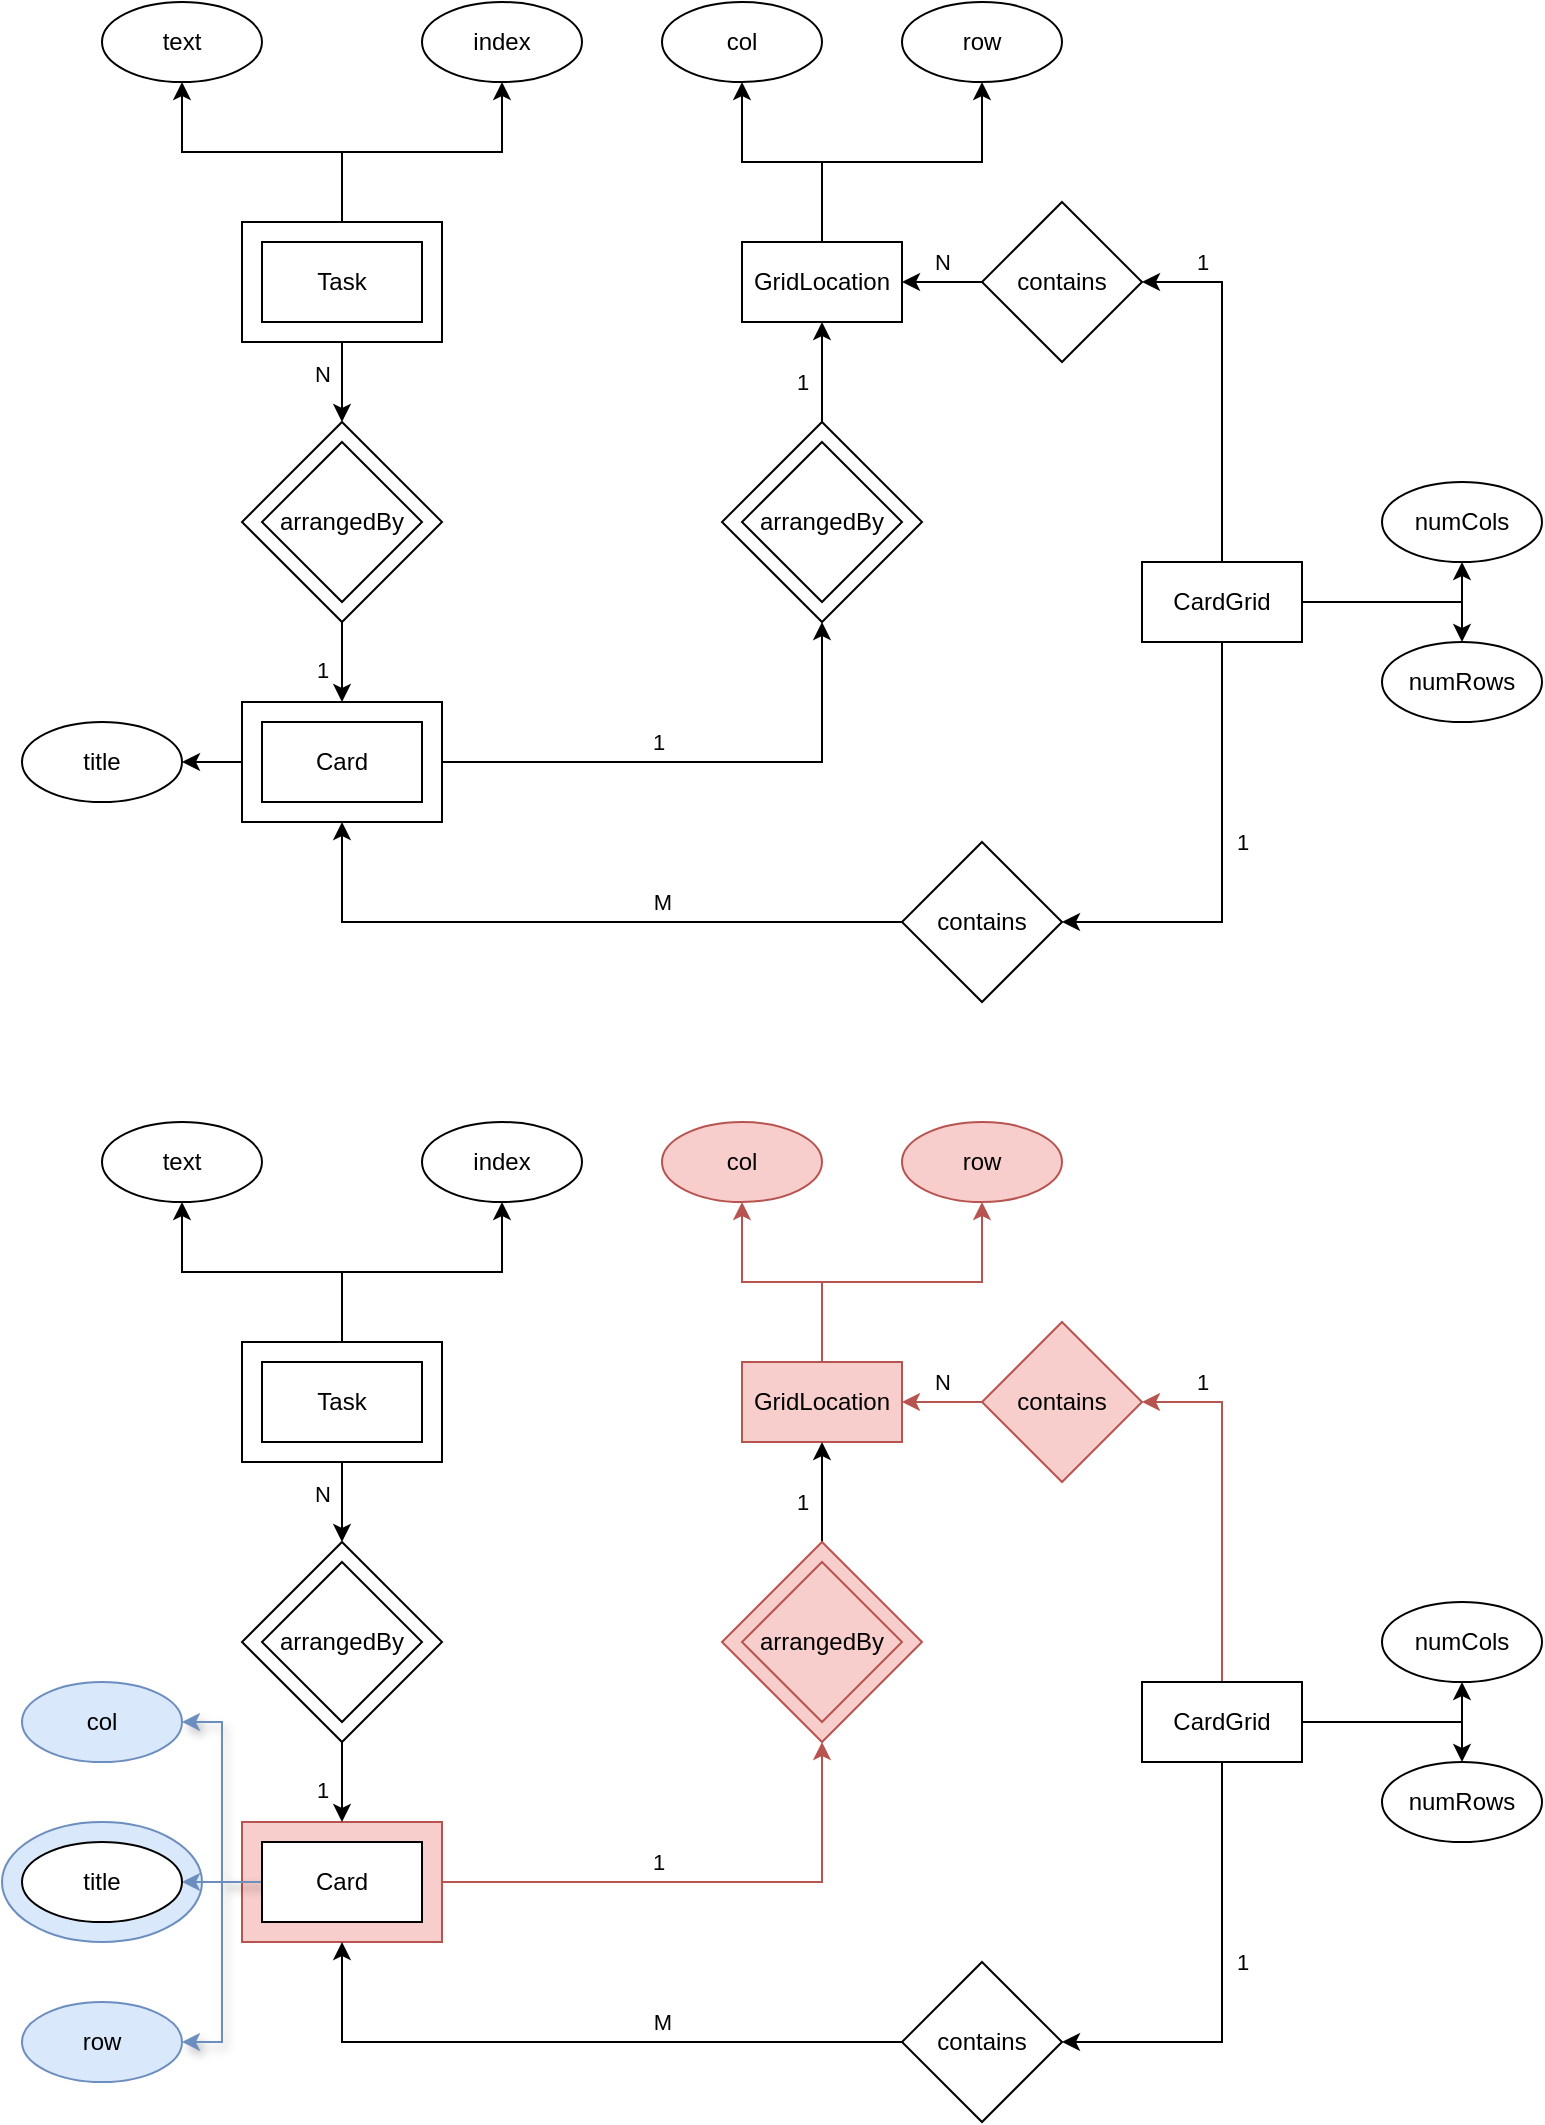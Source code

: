 <mxfile version="13.10.9" type="device"><diagram id="C5RBs43oDa-KdzZeNtuy" name="Page-1"><mxGraphModel dx="810" dy="1257" grid="1" gridSize="10" guides="1" tooltips="1" connect="1" arrows="1" fold="1" page="1" pageScale="1" pageWidth="827" pageHeight="1169" math="0" shadow="0"><root><mxCell id="WIyWlLk6GJQsqaUBKTNV-0"/><mxCell id="WIyWlLk6GJQsqaUBKTNV-1" parent="WIyWlLk6GJQsqaUBKTNV-0"/><mxCell id="FcQBrz8B9TqumKsYRkgC-99" value="" style="ellipse;whiteSpace=wrap;html=1;fillColor=#dae8fc;strokeColor=#6c8ebf;" vertex="1" parent="WIyWlLk6GJQsqaUBKTNV-1"><mxGeometry x="30" y="950" width="100" height="60" as="geometry"/></mxCell><mxCell id="FcQBrz8B9TqumKsYRkgC-22" style="edgeStyle=orthogonalEdgeStyle;rounded=0;orthogonalLoop=1;jettySize=auto;html=1;exitX=1;exitY=0.5;exitDx=0;exitDy=0;entryX=0.5;entryY=1;entryDx=0;entryDy=0;" edge="1" parent="WIyWlLk6GJQsqaUBKTNV-1" source="FcQBrz8B9TqumKsYRkgC-18" target="FcQBrz8B9TqumKsYRkgC-20"><mxGeometry relative="1" as="geometry"/></mxCell><mxCell id="FcQBrz8B9TqumKsYRkgC-24" value="1" style="edgeLabel;html=1;align=center;verticalAlign=middle;resizable=0;points=[];" vertex="1" connectable="0" parent="FcQBrz8B9TqumKsYRkgC-22"><mxGeometry x="-0.056" relative="1" as="geometry"><mxPoint x="-15" y="-10" as="offset"/></mxGeometry></mxCell><mxCell id="FcQBrz8B9TqumKsYRkgC-94" style="edgeStyle=orthogonalEdgeStyle;rounded=0;orthogonalLoop=1;jettySize=auto;html=1;exitX=0;exitY=0.5;exitDx=0;exitDy=0;entryX=1;entryY=0.5;entryDx=0;entryDy=0;shadow=0;" edge="1" parent="WIyWlLk6GJQsqaUBKTNV-1" source="FcQBrz8B9TqumKsYRkgC-18" target="FcQBrz8B9TqumKsYRkgC-93"><mxGeometry relative="1" as="geometry"/></mxCell><mxCell id="FcQBrz8B9TqumKsYRkgC-18" value="" style="rounded=0;whiteSpace=wrap;html=1;" vertex="1" parent="WIyWlLk6GJQsqaUBKTNV-1"><mxGeometry x="150" y="390" width="100" height="60" as="geometry"/></mxCell><mxCell id="FcQBrz8B9TqumKsYRkgC-0" value="&lt;div&gt;Card&lt;/div&gt;" style="rounded=0;whiteSpace=wrap;html=1;" vertex="1" parent="WIyWlLk6GJQsqaUBKTNV-1"><mxGeometry x="160" y="400" width="80" height="40" as="geometry"/></mxCell><mxCell id="FcQBrz8B9TqumKsYRkgC-10" style="edgeStyle=orthogonalEdgeStyle;rounded=0;orthogonalLoop=1;jettySize=auto;html=1;exitX=0.5;exitY=0;exitDx=0;exitDy=0;entryX=0.5;entryY=1;entryDx=0;entryDy=0;" edge="1" parent="WIyWlLk6GJQsqaUBKTNV-1" source="FcQBrz8B9TqumKsYRkgC-3" target="FcQBrz8B9TqumKsYRkgC-9"><mxGeometry relative="1" as="geometry"/></mxCell><mxCell id="FcQBrz8B9TqumKsYRkgC-14" style="edgeStyle=orthogonalEdgeStyle;rounded=0;orthogonalLoop=1;jettySize=auto;html=1;exitX=0.5;exitY=0;exitDx=0;exitDy=0;entryX=0.5;entryY=1;entryDx=0;entryDy=0;" edge="1" parent="WIyWlLk6GJQsqaUBKTNV-1" source="FcQBrz8B9TqumKsYRkgC-3" target="FcQBrz8B9TqumKsYRkgC-12"><mxGeometry relative="1" as="geometry"/></mxCell><mxCell id="FcQBrz8B9TqumKsYRkgC-3" value="" style="rounded=0;whiteSpace=wrap;html=1;" vertex="1" parent="WIyWlLk6GJQsqaUBKTNV-1"><mxGeometry x="150" y="150" width="100" height="60" as="geometry"/></mxCell><mxCell id="FcQBrz8B9TqumKsYRkgC-4" value="&lt;div&gt;Task&lt;/div&gt;" style="rounded=0;whiteSpace=wrap;html=1;" vertex="1" parent="WIyWlLk6GJQsqaUBKTNV-1"><mxGeometry x="160" y="160" width="80" height="40" as="geometry"/></mxCell><mxCell id="FcQBrz8B9TqumKsYRkgC-5" value="N" style="endArrow=classic;html=1;exitX=0.5;exitY=1;exitDx=0;exitDy=0;entryX=0.5;entryY=0;entryDx=0;entryDy=0;" edge="1" parent="WIyWlLk6GJQsqaUBKTNV-1" source="FcQBrz8B9TqumKsYRkgC-3" target="FcQBrz8B9TqumKsYRkgC-6"><mxGeometry x="-0.2" y="-10" width="50" height="50" relative="1" as="geometry"><mxPoint x="180" y="370" as="sourcePoint"/><mxPoint x="200" y="250" as="targetPoint"/><mxPoint as="offset"/></mxGeometry></mxCell><mxCell id="FcQBrz8B9TqumKsYRkgC-8" value="1" style="edgeStyle=orthogonalEdgeStyle;rounded=0;orthogonalLoop=1;jettySize=auto;html=1;exitX=0.5;exitY=1;exitDx=0;exitDy=0;entryX=0.5;entryY=0;entryDx=0;entryDy=0;" edge="1" parent="WIyWlLk6GJQsqaUBKTNV-1" source="FcQBrz8B9TqumKsYRkgC-6" target="FcQBrz8B9TqumKsYRkgC-18"><mxGeometry x="0.2" y="-10" relative="1" as="geometry"><mxPoint x="220" y="370" as="targetPoint"/><mxPoint as="offset"/></mxGeometry></mxCell><mxCell id="FcQBrz8B9TqumKsYRkgC-6" value="" style="rhombus;whiteSpace=wrap;html=1;" vertex="1" parent="WIyWlLk6GJQsqaUBKTNV-1"><mxGeometry x="150" y="250" width="100" height="100" as="geometry"/></mxCell><mxCell id="FcQBrz8B9TqumKsYRkgC-7" value="arrangedBy" style="rhombus;whiteSpace=wrap;html=1;" vertex="1" parent="WIyWlLk6GJQsqaUBKTNV-1"><mxGeometry x="160" y="260" width="80" height="80" as="geometry"/></mxCell><mxCell id="FcQBrz8B9TqumKsYRkgC-9" value="text" style="ellipse;whiteSpace=wrap;html=1;" vertex="1" parent="WIyWlLk6GJQsqaUBKTNV-1"><mxGeometry x="80" y="40" width="80" height="40" as="geometry"/></mxCell><mxCell id="FcQBrz8B9TqumKsYRkgC-12" value="index" style="ellipse;whiteSpace=wrap;html=1;" vertex="1" parent="WIyWlLk6GJQsqaUBKTNV-1"><mxGeometry x="240" y="40" width="80" height="40" as="geometry"/></mxCell><mxCell id="FcQBrz8B9TqumKsYRkgC-33" style="edgeStyle=orthogonalEdgeStyle;rounded=0;orthogonalLoop=1;jettySize=auto;html=1;exitX=0.5;exitY=0;exitDx=0;exitDy=0;entryX=0.5;entryY=1;entryDx=0;entryDy=0;" edge="1" parent="WIyWlLk6GJQsqaUBKTNV-1" source="FcQBrz8B9TqumKsYRkgC-15" target="FcQBrz8B9TqumKsYRkgC-32"><mxGeometry relative="1" as="geometry"/></mxCell><mxCell id="FcQBrz8B9TqumKsYRkgC-35" style="edgeStyle=orthogonalEdgeStyle;rounded=0;orthogonalLoop=1;jettySize=auto;html=1;exitX=0.5;exitY=0;exitDx=0;exitDy=0;entryX=0.5;entryY=1;entryDx=0;entryDy=0;" edge="1" parent="WIyWlLk6GJQsqaUBKTNV-1" source="FcQBrz8B9TqumKsYRkgC-15" target="FcQBrz8B9TqumKsYRkgC-34"><mxGeometry relative="1" as="geometry"/></mxCell><mxCell id="FcQBrz8B9TqumKsYRkgC-15" value="GridLocation" style="rounded=0;whiteSpace=wrap;html=1;" vertex="1" parent="WIyWlLk6GJQsqaUBKTNV-1"><mxGeometry x="400" y="160" width="80" height="40" as="geometry"/></mxCell><mxCell id="FcQBrz8B9TqumKsYRkgC-23" value="1" style="edgeStyle=orthogonalEdgeStyle;rounded=0;orthogonalLoop=1;jettySize=auto;html=1;exitX=0.5;exitY=0;exitDx=0;exitDy=0;entryX=0.5;entryY=1;entryDx=0;entryDy=0;" edge="1" parent="WIyWlLk6GJQsqaUBKTNV-1" source="FcQBrz8B9TqumKsYRkgC-20" target="FcQBrz8B9TqumKsYRkgC-15"><mxGeometry x="-0.2" y="10" relative="1" as="geometry"><mxPoint as="offset"/></mxGeometry></mxCell><mxCell id="FcQBrz8B9TqumKsYRkgC-20" value="" style="rhombus;whiteSpace=wrap;html=1;" vertex="1" parent="WIyWlLk6GJQsqaUBKTNV-1"><mxGeometry x="390" y="250" width="100" height="100" as="geometry"/></mxCell><mxCell id="FcQBrz8B9TqumKsYRkgC-21" value="arrangedBy" style="rhombus;whiteSpace=wrap;html=1;" vertex="1" parent="WIyWlLk6GJQsqaUBKTNV-1"><mxGeometry x="400" y="260" width="80" height="80" as="geometry"/></mxCell><mxCell id="FcQBrz8B9TqumKsYRkgC-29" style="edgeStyle=orthogonalEdgeStyle;rounded=0;orthogonalLoop=1;jettySize=auto;html=1;exitX=0.5;exitY=0;exitDx=0;exitDy=0;entryX=1;entryY=0.5;entryDx=0;entryDy=0;" edge="1" parent="WIyWlLk6GJQsqaUBKTNV-1" source="FcQBrz8B9TqumKsYRkgC-25" target="FcQBrz8B9TqumKsYRkgC-28"><mxGeometry relative="1" as="geometry"/></mxCell><mxCell id="FcQBrz8B9TqumKsYRkgC-31" value="1" style="edgeLabel;html=1;align=center;verticalAlign=middle;resizable=0;points=[];" vertex="1" connectable="0" parent="FcQBrz8B9TqumKsYRkgC-29"><mxGeometry x="0.667" y="1" relative="1" as="geometry"><mxPoint y="-11" as="offset"/></mxGeometry></mxCell><mxCell id="FcQBrz8B9TqumKsYRkgC-37" style="edgeStyle=orthogonalEdgeStyle;rounded=0;orthogonalLoop=1;jettySize=auto;html=1;exitX=1;exitY=0.5;exitDx=0;exitDy=0;entryX=0.5;entryY=1;entryDx=0;entryDy=0;" edge="1" parent="WIyWlLk6GJQsqaUBKTNV-1" source="FcQBrz8B9TqumKsYRkgC-25" target="FcQBrz8B9TqumKsYRkgC-36"><mxGeometry relative="1" as="geometry"/></mxCell><mxCell id="FcQBrz8B9TqumKsYRkgC-39" style="edgeStyle=orthogonalEdgeStyle;rounded=0;orthogonalLoop=1;jettySize=auto;html=1;exitX=1;exitY=0.5;exitDx=0;exitDy=0;entryX=0.5;entryY=0;entryDx=0;entryDy=0;" edge="1" parent="WIyWlLk6GJQsqaUBKTNV-1" source="FcQBrz8B9TqumKsYRkgC-25" target="FcQBrz8B9TqumKsYRkgC-38"><mxGeometry relative="1" as="geometry"/></mxCell><mxCell id="FcQBrz8B9TqumKsYRkgC-41" style="edgeStyle=orthogonalEdgeStyle;rounded=0;orthogonalLoop=1;jettySize=auto;html=1;exitX=0.5;exitY=1;exitDx=0;exitDy=0;entryX=1;entryY=0.5;entryDx=0;entryDy=0;" edge="1" parent="WIyWlLk6GJQsqaUBKTNV-1" source="FcQBrz8B9TqumKsYRkgC-25" target="FcQBrz8B9TqumKsYRkgC-40"><mxGeometry relative="1" as="geometry"/></mxCell><mxCell id="FcQBrz8B9TqumKsYRkgC-42" value="1" style="edgeLabel;html=1;align=center;verticalAlign=middle;resizable=0;points=[];" vertex="1" connectable="0" parent="FcQBrz8B9TqumKsYRkgC-41"><mxGeometry x="-0.103" relative="1" as="geometry"><mxPoint x="10" y="1.43" as="offset"/></mxGeometry></mxCell><mxCell id="FcQBrz8B9TqumKsYRkgC-25" value="CardGrid" style="rounded=0;whiteSpace=wrap;html=1;" vertex="1" parent="WIyWlLk6GJQsqaUBKTNV-1"><mxGeometry x="600" y="320" width="80" height="40" as="geometry"/></mxCell><mxCell id="FcQBrz8B9TqumKsYRkgC-30" value="N" style="edgeStyle=orthogonalEdgeStyle;rounded=0;orthogonalLoop=1;jettySize=auto;html=1;exitX=0;exitY=0.5;exitDx=0;exitDy=0;entryX=1;entryY=0.5;entryDx=0;entryDy=0;" edge="1" parent="WIyWlLk6GJQsqaUBKTNV-1" source="FcQBrz8B9TqumKsYRkgC-28" target="FcQBrz8B9TqumKsYRkgC-15"><mxGeometry y="-10" relative="1" as="geometry"><mxPoint as="offset"/></mxGeometry></mxCell><mxCell id="FcQBrz8B9TqumKsYRkgC-28" value="contains" style="rhombus;whiteSpace=wrap;html=1;" vertex="1" parent="WIyWlLk6GJQsqaUBKTNV-1"><mxGeometry x="520" y="140" width="80" height="80" as="geometry"/></mxCell><mxCell id="FcQBrz8B9TqumKsYRkgC-32" value="row" style="ellipse;whiteSpace=wrap;html=1;" vertex="1" parent="WIyWlLk6GJQsqaUBKTNV-1"><mxGeometry x="480" y="40" width="80" height="40" as="geometry"/></mxCell><mxCell id="FcQBrz8B9TqumKsYRkgC-34" value="col" style="ellipse;whiteSpace=wrap;html=1;" vertex="1" parent="WIyWlLk6GJQsqaUBKTNV-1"><mxGeometry x="360" y="40" width="80" height="40" as="geometry"/></mxCell><mxCell id="FcQBrz8B9TqumKsYRkgC-36" value="numCols" style="ellipse;whiteSpace=wrap;html=1;" vertex="1" parent="WIyWlLk6GJQsqaUBKTNV-1"><mxGeometry x="720" y="280" width="80" height="40" as="geometry"/></mxCell><mxCell id="FcQBrz8B9TqumKsYRkgC-38" value="numRows" style="ellipse;whiteSpace=wrap;html=1;" vertex="1" parent="WIyWlLk6GJQsqaUBKTNV-1"><mxGeometry x="720" y="360" width="80" height="40" as="geometry"/></mxCell><mxCell id="FcQBrz8B9TqumKsYRkgC-43" style="edgeStyle=orthogonalEdgeStyle;rounded=0;orthogonalLoop=1;jettySize=auto;html=1;exitX=0;exitY=0.5;exitDx=0;exitDy=0;entryX=0.5;entryY=1;entryDx=0;entryDy=0;" edge="1" parent="WIyWlLk6GJQsqaUBKTNV-1" source="FcQBrz8B9TqumKsYRkgC-40" target="FcQBrz8B9TqumKsYRkgC-18"><mxGeometry relative="1" as="geometry"/></mxCell><mxCell id="FcQBrz8B9TqumKsYRkgC-44" value="M" style="edgeLabel;html=1;align=center;verticalAlign=middle;resizable=0;points=[];" vertex="1" connectable="0" parent="FcQBrz8B9TqumKsYRkgC-43"><mxGeometry x="-0.283" y="-2" relative="1" as="geometry"><mxPoint x="-1.67" y="-8" as="offset"/></mxGeometry></mxCell><mxCell id="FcQBrz8B9TqumKsYRkgC-40" value="contains" style="rhombus;whiteSpace=wrap;html=1;" vertex="1" parent="WIyWlLk6GJQsqaUBKTNV-1"><mxGeometry x="480" y="460" width="80" height="80" as="geometry"/></mxCell><mxCell id="FcQBrz8B9TqumKsYRkgC-45" style="edgeStyle=orthogonalEdgeStyle;rounded=0;orthogonalLoop=1;jettySize=auto;html=1;exitX=1;exitY=0.5;exitDx=0;exitDy=0;entryX=0.5;entryY=1;entryDx=0;entryDy=0;shadow=0;fillColor=#f8cecc;strokeColor=#b85450;" edge="1" parent="WIyWlLk6GJQsqaUBKTNV-1" source="FcQBrz8B9TqumKsYRkgC-47" target="FcQBrz8B9TqumKsYRkgC-63"><mxGeometry relative="1" as="geometry"/></mxCell><mxCell id="FcQBrz8B9TqumKsYRkgC-46" value="1" style="edgeLabel;html=1;align=center;verticalAlign=middle;resizable=0;points=[];" vertex="1" connectable="0" parent="FcQBrz8B9TqumKsYRkgC-45"><mxGeometry x="-0.056" relative="1" as="geometry"><mxPoint x="-15" y="-10" as="offset"/></mxGeometry></mxCell><mxCell id="FcQBrz8B9TqumKsYRkgC-47" value="" style="rounded=0;whiteSpace=wrap;html=1;fillColor=#f8cecc;strokeColor=#b85450;" vertex="1" parent="WIyWlLk6GJQsqaUBKTNV-1"><mxGeometry x="150" y="950" width="100" height="60" as="geometry"/></mxCell><mxCell id="FcQBrz8B9TqumKsYRkgC-84" style="edgeStyle=orthogonalEdgeStyle;rounded=0;orthogonalLoop=1;jettySize=auto;html=1;exitX=0;exitY=0.5;exitDx=0;exitDy=0;entryX=1;entryY=0.5;entryDx=0;entryDy=0;shadow=1;fillColor=#dae8fc;strokeColor=#6c8ebf;" edge="1" parent="WIyWlLk6GJQsqaUBKTNV-1" source="FcQBrz8B9TqumKsYRkgC-48" target="FcQBrz8B9TqumKsYRkgC-82"><mxGeometry relative="1" as="geometry"/></mxCell><mxCell id="FcQBrz8B9TqumKsYRkgC-85" style="edgeStyle=orthogonalEdgeStyle;rounded=0;orthogonalLoop=1;jettySize=auto;html=1;exitX=0;exitY=0.5;exitDx=0;exitDy=0;entryX=1;entryY=0.5;entryDx=0;entryDy=0;shadow=1;fillColor=#dae8fc;strokeColor=#6c8ebf;" edge="1" parent="WIyWlLk6GJQsqaUBKTNV-1" source="FcQBrz8B9TqumKsYRkgC-48" target="FcQBrz8B9TqumKsYRkgC-81"><mxGeometry relative="1" as="geometry"/></mxCell><mxCell id="FcQBrz8B9TqumKsYRkgC-97" style="edgeStyle=orthogonalEdgeStyle;rounded=0;orthogonalLoop=1;jettySize=auto;html=1;exitX=0;exitY=0.5;exitDx=0;exitDy=0;shadow=0;fillColor=#dae8fc;strokeColor=#6c8ebf;entryX=1;entryY=0.5;entryDx=0;entryDy=0;" edge="1" parent="WIyWlLk6GJQsqaUBKTNV-1" source="FcQBrz8B9TqumKsYRkgC-48" target="FcQBrz8B9TqumKsYRkgC-96"><mxGeometry relative="1" as="geometry"><mxPoint x="120" y="1000" as="targetPoint"/></mxGeometry></mxCell><mxCell id="FcQBrz8B9TqumKsYRkgC-48" value="&lt;div&gt;Card&lt;/div&gt;" style="rounded=0;whiteSpace=wrap;html=1;" vertex="1" parent="WIyWlLk6GJQsqaUBKTNV-1"><mxGeometry x="160" y="960" width="80" height="40" as="geometry"/></mxCell><mxCell id="FcQBrz8B9TqumKsYRkgC-49" style="edgeStyle=orthogonalEdgeStyle;rounded=0;orthogonalLoop=1;jettySize=auto;html=1;exitX=0.5;exitY=0;exitDx=0;exitDy=0;entryX=0.5;entryY=1;entryDx=0;entryDy=0;" edge="1" parent="WIyWlLk6GJQsqaUBKTNV-1" source="FcQBrz8B9TqumKsYRkgC-51" target="FcQBrz8B9TqumKsYRkgC-57"><mxGeometry relative="1" as="geometry"/></mxCell><mxCell id="FcQBrz8B9TqumKsYRkgC-50" style="edgeStyle=orthogonalEdgeStyle;rounded=0;orthogonalLoop=1;jettySize=auto;html=1;exitX=0.5;exitY=0;exitDx=0;exitDy=0;entryX=0.5;entryY=1;entryDx=0;entryDy=0;" edge="1" parent="WIyWlLk6GJQsqaUBKTNV-1" source="FcQBrz8B9TqumKsYRkgC-51" target="FcQBrz8B9TqumKsYRkgC-58"><mxGeometry relative="1" as="geometry"/></mxCell><mxCell id="FcQBrz8B9TqumKsYRkgC-51" value="" style="rounded=0;whiteSpace=wrap;html=1;" vertex="1" parent="WIyWlLk6GJQsqaUBKTNV-1"><mxGeometry x="150" y="710" width="100" height="60" as="geometry"/></mxCell><mxCell id="FcQBrz8B9TqumKsYRkgC-52" value="&lt;div&gt;Task&lt;/div&gt;" style="rounded=0;whiteSpace=wrap;html=1;" vertex="1" parent="WIyWlLk6GJQsqaUBKTNV-1"><mxGeometry x="160" y="720" width="80" height="40" as="geometry"/></mxCell><mxCell id="FcQBrz8B9TqumKsYRkgC-53" value="N" style="endArrow=classic;html=1;exitX=0.5;exitY=1;exitDx=0;exitDy=0;entryX=0.5;entryY=0;entryDx=0;entryDy=0;" edge="1" parent="WIyWlLk6GJQsqaUBKTNV-1" source="FcQBrz8B9TqumKsYRkgC-51" target="FcQBrz8B9TqumKsYRkgC-55"><mxGeometry x="-0.2" y="-10" width="50" height="50" relative="1" as="geometry"><mxPoint x="180" y="930" as="sourcePoint"/><mxPoint x="200" y="810" as="targetPoint"/><mxPoint as="offset"/></mxGeometry></mxCell><mxCell id="FcQBrz8B9TqumKsYRkgC-54" value="1" style="edgeStyle=orthogonalEdgeStyle;rounded=0;orthogonalLoop=1;jettySize=auto;html=1;exitX=0.5;exitY=1;exitDx=0;exitDy=0;entryX=0.5;entryY=0;entryDx=0;entryDy=0;" edge="1" parent="WIyWlLk6GJQsqaUBKTNV-1" source="FcQBrz8B9TqumKsYRkgC-55" target="FcQBrz8B9TqumKsYRkgC-47"><mxGeometry x="0.2" y="-10" relative="1" as="geometry"><mxPoint x="220" y="930" as="targetPoint"/><mxPoint as="offset"/></mxGeometry></mxCell><mxCell id="FcQBrz8B9TqumKsYRkgC-55" value="" style="rhombus;whiteSpace=wrap;html=1;" vertex="1" parent="WIyWlLk6GJQsqaUBKTNV-1"><mxGeometry x="150" y="810" width="100" height="100" as="geometry"/></mxCell><mxCell id="FcQBrz8B9TqumKsYRkgC-56" value="arrangedBy" style="rhombus;whiteSpace=wrap;html=1;" vertex="1" parent="WIyWlLk6GJQsqaUBKTNV-1"><mxGeometry x="160" y="820" width="80" height="80" as="geometry"/></mxCell><mxCell id="FcQBrz8B9TqumKsYRkgC-57" value="text" style="ellipse;whiteSpace=wrap;html=1;" vertex="1" parent="WIyWlLk6GJQsqaUBKTNV-1"><mxGeometry x="80" y="600" width="80" height="40" as="geometry"/></mxCell><mxCell id="FcQBrz8B9TqumKsYRkgC-58" value="index" style="ellipse;whiteSpace=wrap;html=1;" vertex="1" parent="WIyWlLk6GJQsqaUBKTNV-1"><mxGeometry x="240" y="600" width="80" height="40" as="geometry"/></mxCell><mxCell id="FcQBrz8B9TqumKsYRkgC-59" style="edgeStyle=orthogonalEdgeStyle;rounded=0;orthogonalLoop=1;jettySize=auto;html=1;exitX=0.5;exitY=0;exitDx=0;exitDy=0;entryX=0.5;entryY=1;entryDx=0;entryDy=0;fillColor=#f8cecc;strokeColor=#b85450;" edge="1" parent="WIyWlLk6GJQsqaUBKTNV-1" source="FcQBrz8B9TqumKsYRkgC-61" target="FcQBrz8B9TqumKsYRkgC-74"><mxGeometry relative="1" as="geometry"/></mxCell><mxCell id="FcQBrz8B9TqumKsYRkgC-60" style="edgeStyle=orthogonalEdgeStyle;rounded=0;orthogonalLoop=1;jettySize=auto;html=1;exitX=0.5;exitY=0;exitDx=0;exitDy=0;entryX=0.5;entryY=1;entryDx=0;entryDy=0;fillColor=#f8cecc;strokeColor=#b85450;" edge="1" parent="WIyWlLk6GJQsqaUBKTNV-1" source="FcQBrz8B9TqumKsYRkgC-61" target="FcQBrz8B9TqumKsYRkgC-75"><mxGeometry relative="1" as="geometry"/></mxCell><mxCell id="FcQBrz8B9TqumKsYRkgC-61" value="GridLocation" style="rounded=0;whiteSpace=wrap;html=1;fillColor=#f8cecc;strokeColor=#b85450;" vertex="1" parent="WIyWlLk6GJQsqaUBKTNV-1"><mxGeometry x="400" y="720" width="80" height="40" as="geometry"/></mxCell><mxCell id="FcQBrz8B9TqumKsYRkgC-62" value="1" style="edgeStyle=orthogonalEdgeStyle;rounded=0;orthogonalLoop=1;jettySize=auto;html=1;exitX=0.5;exitY=0;exitDx=0;exitDy=0;entryX=0.5;entryY=1;entryDx=0;entryDy=0;" edge="1" parent="WIyWlLk6GJQsqaUBKTNV-1" source="FcQBrz8B9TqumKsYRkgC-63" target="FcQBrz8B9TqumKsYRkgC-61"><mxGeometry x="-0.2" y="10" relative="1" as="geometry"><mxPoint as="offset"/></mxGeometry></mxCell><mxCell id="FcQBrz8B9TqumKsYRkgC-63" value="" style="rhombus;whiteSpace=wrap;html=1;fillColor=#f8cecc;strokeColor=#b85450;" vertex="1" parent="WIyWlLk6GJQsqaUBKTNV-1"><mxGeometry x="390" y="810" width="100" height="100" as="geometry"/></mxCell><mxCell id="FcQBrz8B9TqumKsYRkgC-64" value="arrangedBy" style="rhombus;whiteSpace=wrap;html=1;fillColor=#f8cecc;strokeColor=#b85450;" vertex="1" parent="WIyWlLk6GJQsqaUBKTNV-1"><mxGeometry x="400" y="820" width="80" height="80" as="geometry"/></mxCell><mxCell id="FcQBrz8B9TqumKsYRkgC-65" style="edgeStyle=orthogonalEdgeStyle;rounded=0;orthogonalLoop=1;jettySize=auto;html=1;exitX=0.5;exitY=0;exitDx=0;exitDy=0;entryX=1;entryY=0.5;entryDx=0;entryDy=0;fillColor=#f8cecc;strokeColor=#b85450;" edge="1" parent="WIyWlLk6GJQsqaUBKTNV-1" source="FcQBrz8B9TqumKsYRkgC-71" target="FcQBrz8B9TqumKsYRkgC-73"><mxGeometry relative="1" as="geometry"/></mxCell><mxCell id="FcQBrz8B9TqumKsYRkgC-66" value="1" style="edgeLabel;html=1;align=center;verticalAlign=middle;resizable=0;points=[];" vertex="1" connectable="0" parent="FcQBrz8B9TqumKsYRkgC-65"><mxGeometry x="0.667" y="1" relative="1" as="geometry"><mxPoint y="-11" as="offset"/></mxGeometry></mxCell><mxCell id="FcQBrz8B9TqumKsYRkgC-67" style="edgeStyle=orthogonalEdgeStyle;rounded=0;orthogonalLoop=1;jettySize=auto;html=1;exitX=1;exitY=0.5;exitDx=0;exitDy=0;entryX=0.5;entryY=1;entryDx=0;entryDy=0;" edge="1" parent="WIyWlLk6GJQsqaUBKTNV-1" source="FcQBrz8B9TqumKsYRkgC-71" target="FcQBrz8B9TqumKsYRkgC-76"><mxGeometry relative="1" as="geometry"/></mxCell><mxCell id="FcQBrz8B9TqumKsYRkgC-68" style="edgeStyle=orthogonalEdgeStyle;rounded=0;orthogonalLoop=1;jettySize=auto;html=1;exitX=1;exitY=0.5;exitDx=0;exitDy=0;entryX=0.5;entryY=0;entryDx=0;entryDy=0;" edge="1" parent="WIyWlLk6GJQsqaUBKTNV-1" source="FcQBrz8B9TqumKsYRkgC-71" target="FcQBrz8B9TqumKsYRkgC-77"><mxGeometry relative="1" as="geometry"/></mxCell><mxCell id="FcQBrz8B9TqumKsYRkgC-69" style="edgeStyle=orthogonalEdgeStyle;rounded=0;orthogonalLoop=1;jettySize=auto;html=1;exitX=0.5;exitY=1;exitDx=0;exitDy=0;entryX=1;entryY=0.5;entryDx=0;entryDy=0;" edge="1" parent="WIyWlLk6GJQsqaUBKTNV-1" source="FcQBrz8B9TqumKsYRkgC-71" target="FcQBrz8B9TqumKsYRkgC-80"><mxGeometry relative="1" as="geometry"/></mxCell><mxCell id="FcQBrz8B9TqumKsYRkgC-70" value="1" style="edgeLabel;html=1;align=center;verticalAlign=middle;resizable=0;points=[];" vertex="1" connectable="0" parent="FcQBrz8B9TqumKsYRkgC-69"><mxGeometry x="-0.103" relative="1" as="geometry"><mxPoint x="10" y="1.43" as="offset"/></mxGeometry></mxCell><mxCell id="FcQBrz8B9TqumKsYRkgC-71" value="CardGrid" style="rounded=0;whiteSpace=wrap;html=1;" vertex="1" parent="WIyWlLk6GJQsqaUBKTNV-1"><mxGeometry x="600" y="880" width="80" height="40" as="geometry"/></mxCell><mxCell id="FcQBrz8B9TqumKsYRkgC-72" value="N" style="edgeStyle=orthogonalEdgeStyle;rounded=0;orthogonalLoop=1;jettySize=auto;html=1;exitX=0;exitY=0.5;exitDx=0;exitDy=0;entryX=1;entryY=0.5;entryDx=0;entryDy=0;fillColor=#f8cecc;strokeColor=#b85450;" edge="1" parent="WIyWlLk6GJQsqaUBKTNV-1" source="FcQBrz8B9TqumKsYRkgC-73" target="FcQBrz8B9TqumKsYRkgC-61"><mxGeometry y="-10" relative="1" as="geometry"><mxPoint as="offset"/></mxGeometry></mxCell><mxCell id="FcQBrz8B9TqumKsYRkgC-73" value="contains" style="rhombus;whiteSpace=wrap;html=1;fillColor=#f8cecc;strokeColor=#b85450;" vertex="1" parent="WIyWlLk6GJQsqaUBKTNV-1"><mxGeometry x="520" y="700" width="80" height="80" as="geometry"/></mxCell><mxCell id="FcQBrz8B9TqumKsYRkgC-74" value="row" style="ellipse;whiteSpace=wrap;html=1;fillColor=#f8cecc;strokeColor=#b85450;" vertex="1" parent="WIyWlLk6GJQsqaUBKTNV-1"><mxGeometry x="480" y="600" width="80" height="40" as="geometry"/></mxCell><mxCell id="FcQBrz8B9TqumKsYRkgC-75" value="col" style="ellipse;whiteSpace=wrap;html=1;fillColor=#f8cecc;strokeColor=#b85450;" vertex="1" parent="WIyWlLk6GJQsqaUBKTNV-1"><mxGeometry x="360" y="600" width="80" height="40" as="geometry"/></mxCell><mxCell id="FcQBrz8B9TqumKsYRkgC-76" value="numCols" style="ellipse;whiteSpace=wrap;html=1;" vertex="1" parent="WIyWlLk6GJQsqaUBKTNV-1"><mxGeometry x="720" y="840" width="80" height="40" as="geometry"/></mxCell><mxCell id="FcQBrz8B9TqumKsYRkgC-77" value="numRows" style="ellipse;whiteSpace=wrap;html=1;" vertex="1" parent="WIyWlLk6GJQsqaUBKTNV-1"><mxGeometry x="720" y="920" width="80" height="40" as="geometry"/></mxCell><mxCell id="FcQBrz8B9TqumKsYRkgC-78" style="edgeStyle=orthogonalEdgeStyle;rounded=0;orthogonalLoop=1;jettySize=auto;html=1;exitX=0;exitY=0.5;exitDx=0;exitDy=0;entryX=0.5;entryY=1;entryDx=0;entryDy=0;" edge="1" parent="WIyWlLk6GJQsqaUBKTNV-1" source="FcQBrz8B9TqumKsYRkgC-80" target="FcQBrz8B9TqumKsYRkgC-47"><mxGeometry relative="1" as="geometry"/></mxCell><mxCell id="FcQBrz8B9TqumKsYRkgC-79" value="M" style="edgeLabel;html=1;align=center;verticalAlign=middle;resizable=0;points=[];" vertex="1" connectable="0" parent="FcQBrz8B9TqumKsYRkgC-78"><mxGeometry x="-0.283" y="-2" relative="1" as="geometry"><mxPoint x="-1.67" y="-8" as="offset"/></mxGeometry></mxCell><mxCell id="FcQBrz8B9TqumKsYRkgC-80" value="contains" style="rhombus;whiteSpace=wrap;html=1;" vertex="1" parent="WIyWlLk6GJQsqaUBKTNV-1"><mxGeometry x="480" y="1020" width="80" height="80" as="geometry"/></mxCell><mxCell id="FcQBrz8B9TqumKsYRkgC-81" value="row" style="ellipse;whiteSpace=wrap;html=1;fillColor=#dae8fc;strokeColor=#6c8ebf;" vertex="1" parent="WIyWlLk6GJQsqaUBKTNV-1"><mxGeometry x="40" y="1040" width="80" height="40" as="geometry"/></mxCell><mxCell id="FcQBrz8B9TqumKsYRkgC-82" value="col" style="ellipse;whiteSpace=wrap;html=1;fillColor=#dae8fc;strokeColor=#6c8ebf;" vertex="1" parent="WIyWlLk6GJQsqaUBKTNV-1"><mxGeometry x="40" y="880" width="80" height="40" as="geometry"/></mxCell><mxCell id="FcQBrz8B9TqumKsYRkgC-93" value="title" style="ellipse;whiteSpace=wrap;html=1;" vertex="1" parent="WIyWlLk6GJQsqaUBKTNV-1"><mxGeometry x="40" y="400" width="80" height="40" as="geometry"/></mxCell><mxCell id="FcQBrz8B9TqumKsYRkgC-96" value="title" style="ellipse;whiteSpace=wrap;html=1;" vertex="1" parent="WIyWlLk6GJQsqaUBKTNV-1"><mxGeometry x="40" y="960" width="80" height="40" as="geometry"/></mxCell></root></mxGraphModel></diagram></mxfile>